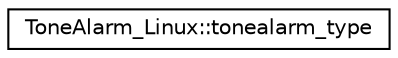 digraph "Graphical Class Hierarchy"
{
 // INTERACTIVE_SVG=YES
  edge [fontname="Helvetica",fontsize="10",labelfontname="Helvetica",labelfontsize="10"];
  node [fontname="Helvetica",fontsize="10",shape=record];
  rankdir="LR";
  Node1 [label="ToneAlarm_Linux::tonealarm_type",height=0.2,width=0.4,color="black", fillcolor="white", style="filled",URL="$structToneAlarm__Linux_1_1tonealarm__type.html",tooltip="tonealarm_type - bitmask of states we track "];
}
